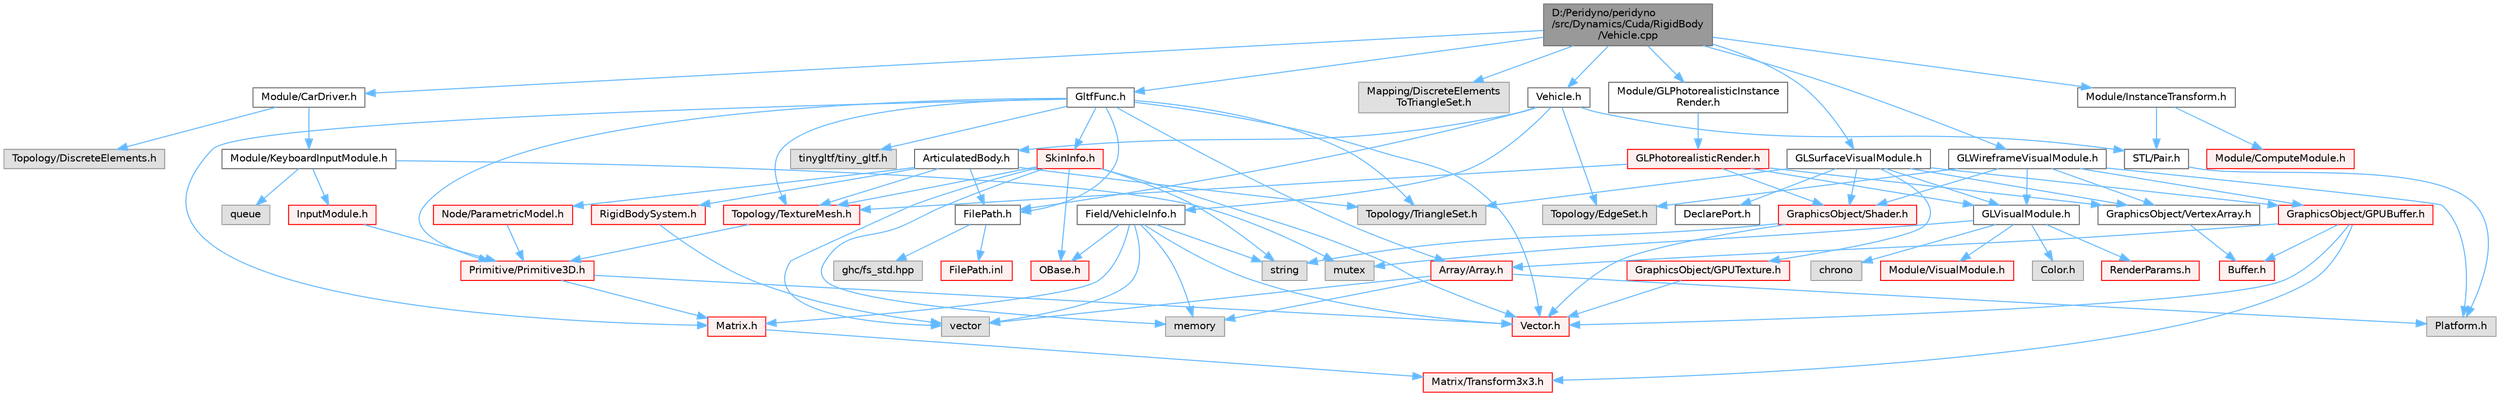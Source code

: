 digraph "D:/Peridyno/peridyno/src/Dynamics/Cuda/RigidBody/Vehicle.cpp"
{
 // LATEX_PDF_SIZE
  bgcolor="transparent";
  edge [fontname=Helvetica,fontsize=10,labelfontname=Helvetica,labelfontsize=10];
  node [fontname=Helvetica,fontsize=10,shape=box,height=0.2,width=0.4];
  Node1 [id="Node000001",label="D:/Peridyno/peridyno\l/src/Dynamics/Cuda/RigidBody\l/Vehicle.cpp",height=0.2,width=0.4,color="gray40", fillcolor="grey60", style="filled", fontcolor="black",tooltip=" "];
  Node1 -> Node2 [id="edge1_Node000001_Node000002",color="steelblue1",style="solid",tooltip=" "];
  Node2 [id="Node000002",label="Vehicle.h",height=0.2,width=0.4,color="grey40", fillcolor="white", style="filled",URL="$_vehicle_8h.html",tooltip=" "];
  Node2 -> Node3 [id="edge2_Node000002_Node000003",color="steelblue1",style="solid",tooltip=" "];
  Node3 [id="Node000003",label="ArticulatedBody.h",height=0.2,width=0.4,color="grey40", fillcolor="white", style="filled",URL="$_articulated_body_8h.html",tooltip=" "];
  Node3 -> Node4 [id="edge3_Node000003_Node000004",color="steelblue1",style="solid",tooltip=" "];
  Node4 [id="Node000004",label="RigidBodySystem.h",height=0.2,width=0.4,color="red", fillcolor="#FFF0F0", style="filled",URL="$_rigid_body_system_8h.html",tooltip=" "];
  Node4 -> Node23 [id="edge4_Node000004_Node000023",color="steelblue1",style="solid",tooltip=" "];
  Node23 [id="Node000023",label="vector",height=0.2,width=0.4,color="grey60", fillcolor="#E0E0E0", style="filled",tooltip=" "];
  Node3 -> Node102 [id="edge5_Node000003_Node000102",color="steelblue1",style="solid",tooltip=" "];
  Node102 [id="Node000102",label="Node/ParametricModel.h",height=0.2,width=0.4,color="red", fillcolor="#FFF0F0", style="filled",URL="$_parametric_model_8h.html",tooltip=" "];
  Node102 -> Node103 [id="edge6_Node000102_Node000103",color="steelblue1",style="solid",tooltip=" "];
  Node103 [id="Node000103",label="Primitive/Primitive3D.h",height=0.2,width=0.4,color="red", fillcolor="#FFF0F0", style="filled",URL="$_primitive3_d_8h.html",tooltip=" "];
  Node103 -> Node34 [id="edge7_Node000103_Node000034",color="steelblue1",style="solid",tooltip=" "];
  Node34 [id="Node000034",label="Vector.h",height=0.2,width=0.4,color="red", fillcolor="#FFF0F0", style="filled",URL="$_vector_8h.html",tooltip=" "];
  Node103 -> Node52 [id="edge8_Node000103_Node000052",color="steelblue1",style="solid",tooltip=" "];
  Node52 [id="Node000052",label="Matrix.h",height=0.2,width=0.4,color="red", fillcolor="#FFF0F0", style="filled",URL="$_matrix_8h.html",tooltip=" "];
  Node52 -> Node64 [id="edge9_Node000052_Node000064",color="steelblue1",style="solid",tooltip=" "];
  Node64 [id="Node000064",label="Matrix/Transform3x3.h",height=0.2,width=0.4,color="red", fillcolor="#FFF0F0", style="filled",URL="$_transform3x3_8h.html",tooltip=" "];
  Node3 -> Node107 [id="edge10_Node000003_Node000107",color="steelblue1",style="solid",tooltip=" "];
  Node107 [id="Node000107",label="Topology/TriangleSet.h",height=0.2,width=0.4,color="grey60", fillcolor="#E0E0E0", style="filled",tooltip=" "];
  Node3 -> Node108 [id="edge11_Node000003_Node000108",color="steelblue1",style="solid",tooltip=" "];
  Node108 [id="Node000108",label="Topology/TextureMesh.h",height=0.2,width=0.4,color="red", fillcolor="#FFF0F0", style="filled",URL="$_texture_mesh_8h.html",tooltip=" "];
  Node108 -> Node103 [id="edge12_Node000108_Node000103",color="steelblue1",style="solid",tooltip=" "];
  Node3 -> Node109 [id="edge13_Node000003_Node000109",color="steelblue1",style="solid",tooltip=" "];
  Node109 [id="Node000109",label="FilePath.h",height=0.2,width=0.4,color="grey40", fillcolor="white", style="filled",URL="$_file_path_8h.html",tooltip=" "];
  Node109 -> Node110 [id="edge14_Node000109_Node000110",color="steelblue1",style="solid",tooltip=" "];
  Node110 [id="Node000110",label="ghc/fs_std.hpp",height=0.2,width=0.4,color="grey60", fillcolor="#E0E0E0", style="filled",tooltip=" "];
  Node109 -> Node111 [id="edge15_Node000109_Node000111",color="steelblue1",style="solid",tooltip=" "];
  Node111 [id="Node000111",label="FilePath.inl",height=0.2,width=0.4,color="red", fillcolor="#FFF0F0", style="filled",URL="$_file_path_8inl.html",tooltip=" "];
  Node2 -> Node112 [id="edge16_Node000002_Node000112",color="steelblue1",style="solid",tooltip=" "];
  Node112 [id="Node000112",label="STL/Pair.h",height=0.2,width=0.4,color="grey40", fillcolor="white", style="filled",URL="$_pair_8h.html",tooltip=" "];
  Node112 -> Node9 [id="edge17_Node000112_Node000009",color="steelblue1",style="solid",tooltip=" "];
  Node9 [id="Node000009",label="Platform.h",height=0.2,width=0.4,color="grey60", fillcolor="#E0E0E0", style="filled",tooltip=" "];
  Node2 -> Node109 [id="edge18_Node000002_Node000109",color="steelblue1",style="solid",tooltip=" "];
  Node2 -> Node113 [id="edge19_Node000002_Node000113",color="steelblue1",style="solid",tooltip=" "];
  Node113 [id="Node000113",label="Topology/EdgeSet.h",height=0.2,width=0.4,color="grey60", fillcolor="#E0E0E0", style="filled",tooltip=" "];
  Node2 -> Node114 [id="edge20_Node000002_Node000114",color="steelblue1",style="solid",tooltip=" "];
  Node114 [id="Node000114",label="Field/VehicleInfo.h",height=0.2,width=0.4,color="grey40", fillcolor="white", style="filled",URL="$_vehicle_info_8h.html",tooltip=" "];
  Node114 -> Node23 [id="edge21_Node000114_Node000023",color="steelblue1",style="solid",tooltip=" "];
  Node114 -> Node25 [id="edge22_Node000114_Node000025",color="steelblue1",style="solid",tooltip=" "];
  Node25 [id="Node000025",label="memory",height=0.2,width=0.4,color="grey60", fillcolor="#E0E0E0", style="filled",tooltip=" "];
  Node114 -> Node12 [id="edge23_Node000114_Node000012",color="steelblue1",style="solid",tooltip=" "];
  Node12 [id="Node000012",label="string",height=0.2,width=0.4,color="grey60", fillcolor="#E0E0E0", style="filled",tooltip=" "];
  Node114 -> Node34 [id="edge24_Node000114_Node000034",color="steelblue1",style="solid",tooltip=" "];
  Node114 -> Node52 [id="edge25_Node000114_Node000052",color="steelblue1",style="solid",tooltip=" "];
  Node114 -> Node6 [id="edge26_Node000114_Node000006",color="steelblue1",style="solid",tooltip=" "];
  Node6 [id="Node000006",label="OBase.h",height=0.2,width=0.4,color="red", fillcolor="#FFF0F0", style="filled",URL="$_o_base_8h.html",tooltip=" "];
  Node1 -> Node115 [id="edge27_Node000001_Node000115",color="steelblue1",style="solid",tooltip=" "];
  Node115 [id="Node000115",label="Module/CarDriver.h",height=0.2,width=0.4,color="grey40", fillcolor="white", style="filled",URL="$_car_driver_8h.html",tooltip=" "];
  Node115 -> Node116 [id="edge28_Node000115_Node000116",color="steelblue1",style="solid",tooltip=" "];
  Node116 [id="Node000116",label="Module/KeyboardInputModule.h",height=0.2,width=0.4,color="grey40", fillcolor="white", style="filled",URL="$_keyboard_input_module_8h.html",tooltip=" "];
  Node116 -> Node117 [id="edge29_Node000116_Node000117",color="steelblue1",style="solid",tooltip=" "];
  Node117 [id="Node000117",label="InputModule.h",height=0.2,width=0.4,color="red", fillcolor="#FFF0F0", style="filled",URL="$_input_module_8h.html",tooltip=" "];
  Node117 -> Node103 [id="edge30_Node000117_Node000103",color="steelblue1",style="solid",tooltip=" "];
  Node116 -> Node80 [id="edge31_Node000116_Node000080",color="steelblue1",style="solid",tooltip=" "];
  Node80 [id="Node000080",label="queue",height=0.2,width=0.4,color="grey60", fillcolor="#E0E0E0", style="filled",tooltip=" "];
  Node116 -> Node76 [id="edge32_Node000116_Node000076",color="steelblue1",style="solid",tooltip=" "];
  Node76 [id="Node000076",label="mutex",height=0.2,width=0.4,color="grey60", fillcolor="#E0E0E0", style="filled",tooltip=" "];
  Node115 -> Node100 [id="edge33_Node000115_Node000100",color="steelblue1",style="solid",tooltip=" "];
  Node100 [id="Node000100",label="Topology/DiscreteElements.h",height=0.2,width=0.4,color="grey60", fillcolor="#E0E0E0", style="filled",tooltip=" "];
  Node1 -> Node119 [id="edge34_Node000001_Node000119",color="steelblue1",style="solid",tooltip=" "];
  Node119 [id="Node000119",label="Mapping/DiscreteElements\lToTriangleSet.h",height=0.2,width=0.4,color="grey60", fillcolor="#E0E0E0", style="filled",tooltip=" "];
  Node1 -> Node120 [id="edge35_Node000001_Node000120",color="steelblue1",style="solid",tooltip=" "];
  Node120 [id="Node000120",label="GLSurfaceVisualModule.h",height=0.2,width=0.4,color="grey40", fillcolor="white", style="filled",URL="$_g_l_surface_visual_module_8h.html",tooltip=" "];
  Node120 -> Node71 [id="edge36_Node000120_Node000071",color="steelblue1",style="solid",tooltip=" "];
  Node71 [id="Node000071",label="DeclarePort.h",height=0.2,width=0.4,color="grey40", fillcolor="white", style="filled",URL="$_declare_port_8h.html",tooltip=" "];
  Node120 -> Node107 [id="edge37_Node000120_Node000107",color="steelblue1",style="solid",tooltip=" "];
  Node120 -> Node121 [id="edge38_Node000120_Node000121",color="steelblue1",style="solid",tooltip=" "];
  Node121 [id="Node000121",label="GLVisualModule.h",height=0.2,width=0.4,color="grey40", fillcolor="white", style="filled",URL="$_g_l_visual_module_8h.html",tooltip=" "];
  Node121 -> Node122 [id="edge39_Node000121_Node000122",color="steelblue1",style="solid",tooltip=" "];
  Node122 [id="Node000122",label="chrono",height=0.2,width=0.4,color="grey60", fillcolor="#E0E0E0", style="filled",tooltip=" "];
  Node121 -> Node76 [id="edge40_Node000121_Node000076",color="steelblue1",style="solid",tooltip=" "];
  Node121 -> Node123 [id="edge41_Node000121_Node000123",color="steelblue1",style="solid",tooltip=" "];
  Node123 [id="Node000123",label="Module/VisualModule.h",height=0.2,width=0.4,color="red", fillcolor="#FFF0F0", style="filled",URL="$_visual_module_8h.html",tooltip=" "];
  Node121 -> Node124 [id="edge42_Node000121_Node000124",color="steelblue1",style="solid",tooltip=" "];
  Node124 [id="Node000124",label="Color.h",height=0.2,width=0.4,color="grey60", fillcolor="#E0E0E0", style="filled",tooltip=" "];
  Node121 -> Node125 [id="edge43_Node000121_Node000125",color="steelblue1",style="solid",tooltip=" "];
  Node125 [id="Node000125",label="RenderParams.h",height=0.2,width=0.4,color="red", fillcolor="#FFF0F0", style="filled",URL="$_render_params_8h.html",tooltip=" "];
  Node120 -> Node126 [id="edge44_Node000120_Node000126",color="steelblue1",style="solid",tooltip=" "];
  Node126 [id="Node000126",label="GraphicsObject/GPUBuffer.h",height=0.2,width=0.4,color="red", fillcolor="#FFF0F0", style="filled",URL="$_g_p_u_buffer_8h.html",tooltip=" "];
  Node126 -> Node127 [id="edge45_Node000126_Node000127",color="steelblue1",style="solid",tooltip=" "];
  Node127 [id="Node000127",label="Buffer.h",height=0.2,width=0.4,color="red", fillcolor="#FFF0F0", style="filled",URL="$_buffer_8h.html",tooltip=" "];
  Node126 -> Node21 [id="edge46_Node000126_Node000021",color="steelblue1",style="solid",tooltip=" "];
  Node21 [id="Node000021",label="Array/Array.h",height=0.2,width=0.4,color="red", fillcolor="#FFF0F0", style="filled",URL="$_array_8h.html",tooltip=" "];
  Node21 -> Node9 [id="edge47_Node000021_Node000009",color="steelblue1",style="solid",tooltip=" "];
  Node21 -> Node23 [id="edge48_Node000021_Node000023",color="steelblue1",style="solid",tooltip=" "];
  Node21 -> Node25 [id="edge49_Node000021_Node000025",color="steelblue1",style="solid",tooltip=" "];
  Node126 -> Node34 [id="edge50_Node000126_Node000034",color="steelblue1",style="solid",tooltip=" "];
  Node126 -> Node64 [id="edge51_Node000126_Node000064",color="steelblue1",style="solid",tooltip=" "];
  Node120 -> Node129 [id="edge52_Node000120_Node000129",color="steelblue1",style="solid",tooltip=" "];
  Node129 [id="Node000129",label="GraphicsObject/GPUTexture.h",height=0.2,width=0.4,color="red", fillcolor="#FFF0F0", style="filled",URL="$_g_p_u_texture_8h.html",tooltip=" "];
  Node129 -> Node34 [id="edge53_Node000129_Node000034",color="steelblue1",style="solid",tooltip=" "];
  Node120 -> Node131 [id="edge54_Node000120_Node000131",color="steelblue1",style="solid",tooltip=" "];
  Node131 [id="Node000131",label="GraphicsObject/VertexArray.h",height=0.2,width=0.4,color="grey40", fillcolor="white", style="filled",URL="$_vertex_array_8h.html",tooltip=" "];
  Node131 -> Node127 [id="edge55_Node000131_Node000127",color="steelblue1",style="solid",tooltip=" "];
  Node120 -> Node132 [id="edge56_Node000120_Node000132",color="steelblue1",style="solid",tooltip=" "];
  Node132 [id="Node000132",label="GraphicsObject/Shader.h",height=0.2,width=0.4,color="red", fillcolor="#FFF0F0", style="filled",URL="$_shader_8h.html",tooltip=" "];
  Node132 -> Node12 [id="edge57_Node000132_Node000012",color="steelblue1",style="solid",tooltip=" "];
  Node132 -> Node34 [id="edge58_Node000132_Node000034",color="steelblue1",style="solid",tooltip=" "];
  Node1 -> Node133 [id="edge59_Node000001_Node000133",color="steelblue1",style="solid",tooltip=" "];
  Node133 [id="Node000133",label="GLWireframeVisualModule.h",height=0.2,width=0.4,color="grey40", fillcolor="white", style="filled",URL="$_g_l_wireframe_visual_module_8h.html",tooltip=" "];
  Node133 -> Node9 [id="edge60_Node000133_Node000009",color="steelblue1",style="solid",tooltip=" "];
  Node133 -> Node113 [id="edge61_Node000133_Node000113",color="steelblue1",style="solid",tooltip=" "];
  Node133 -> Node121 [id="edge62_Node000133_Node000121",color="steelblue1",style="solid",tooltip=" "];
  Node133 -> Node126 [id="edge63_Node000133_Node000126",color="steelblue1",style="solid",tooltip=" "];
  Node133 -> Node131 [id="edge64_Node000133_Node000131",color="steelblue1",style="solid",tooltip=" "];
  Node133 -> Node132 [id="edge65_Node000133_Node000132",color="steelblue1",style="solid",tooltip=" "];
  Node1 -> Node134 [id="edge66_Node000001_Node000134",color="steelblue1",style="solid",tooltip=" "];
  Node134 [id="Node000134",label="GltfFunc.h",height=0.2,width=0.4,color="grey40", fillcolor="white", style="filled",URL="$_gltf_func_8h.html",tooltip=" "];
  Node134 -> Node21 [id="edge67_Node000134_Node000021",color="steelblue1",style="solid",tooltip=" "];
  Node134 -> Node107 [id="edge68_Node000134_Node000107",color="steelblue1",style="solid",tooltip=" "];
  Node134 -> Node52 [id="edge69_Node000134_Node000052",color="steelblue1",style="solid",tooltip=" "];
  Node134 -> Node34 [id="edge70_Node000134_Node000034",color="steelblue1",style="solid",tooltip=" "];
  Node134 -> Node103 [id="edge71_Node000134_Node000103",color="steelblue1",style="solid",tooltip=" "];
  Node134 -> Node108 [id="edge72_Node000134_Node000108",color="steelblue1",style="solid",tooltip=" "];
  Node134 -> Node135 [id="edge73_Node000134_Node000135",color="steelblue1",style="solid",tooltip=" "];
  Node135 [id="Node000135",label="tinygltf/tiny_gltf.h",height=0.2,width=0.4,color="grey60", fillcolor="#E0E0E0", style="filled",tooltip=" "];
  Node134 -> Node109 [id="edge74_Node000134_Node000109",color="steelblue1",style="solid",tooltip=" "];
  Node134 -> Node136 [id="edge75_Node000134_Node000136",color="steelblue1",style="solid",tooltip=" "];
  Node136 [id="Node000136",label="SkinInfo.h",height=0.2,width=0.4,color="red", fillcolor="#FFF0F0", style="filled",URL="$_skin_info_8h.html",tooltip=" "];
  Node136 -> Node23 [id="edge76_Node000136_Node000023",color="steelblue1",style="solid",tooltip=" "];
  Node136 -> Node25 [id="edge77_Node000136_Node000025",color="steelblue1",style="solid",tooltip=" "];
  Node136 -> Node12 [id="edge78_Node000136_Node000012",color="steelblue1",style="solid",tooltip=" "];
  Node136 -> Node34 [id="edge79_Node000136_Node000034",color="steelblue1",style="solid",tooltip=" "];
  Node136 -> Node6 [id="edge80_Node000136_Node000006",color="steelblue1",style="solid",tooltip=" "];
  Node136 -> Node108 [id="edge81_Node000136_Node000108",color="steelblue1",style="solid",tooltip=" "];
  Node1 -> Node138 [id="edge82_Node000001_Node000138",color="steelblue1",style="solid",tooltip=" "];
  Node138 [id="Node000138",label="Module/InstanceTransform.h",height=0.2,width=0.4,color="grey40", fillcolor="white", style="filled",URL="$_instance_transform_8h.html",tooltip=" "];
  Node138 -> Node112 [id="edge83_Node000138_Node000112",color="steelblue1",style="solid",tooltip=" "];
  Node138 -> Node139 [id="edge84_Node000138_Node000139",color="steelblue1",style="solid",tooltip=" "];
  Node139 [id="Node000139",label="Module/ComputeModule.h",height=0.2,width=0.4,color="red", fillcolor="#FFF0F0", style="filled",URL="$_compute_module_8h.html",tooltip=" "];
  Node1 -> Node140 [id="edge85_Node000001_Node000140",color="steelblue1",style="solid",tooltip=" "];
  Node140 [id="Node000140",label="Module/GLPhotorealisticInstance\lRender.h",height=0.2,width=0.4,color="grey40", fillcolor="white", style="filled",URL="$_g_l_photorealistic_instance_render_8h.html",tooltip=" "];
  Node140 -> Node141 [id="edge86_Node000140_Node000141",color="steelblue1",style="solid",tooltip=" "];
  Node141 [id="Node000141",label="GLPhotorealisticRender.h",height=0.2,width=0.4,color="red", fillcolor="#FFF0F0", style="filled",URL="$_g_l_photorealistic_render_8h.html",tooltip=" "];
  Node141 -> Node121 [id="edge87_Node000141_Node000121",color="steelblue1",style="solid",tooltip=" "];
  Node141 -> Node131 [id="edge88_Node000141_Node000131",color="steelblue1",style="solid",tooltip=" "];
  Node141 -> Node132 [id="edge89_Node000141_Node000132",color="steelblue1",style="solid",tooltip=" "];
  Node141 -> Node108 [id="edge90_Node000141_Node000108",color="steelblue1",style="solid",tooltip=" "];
}
